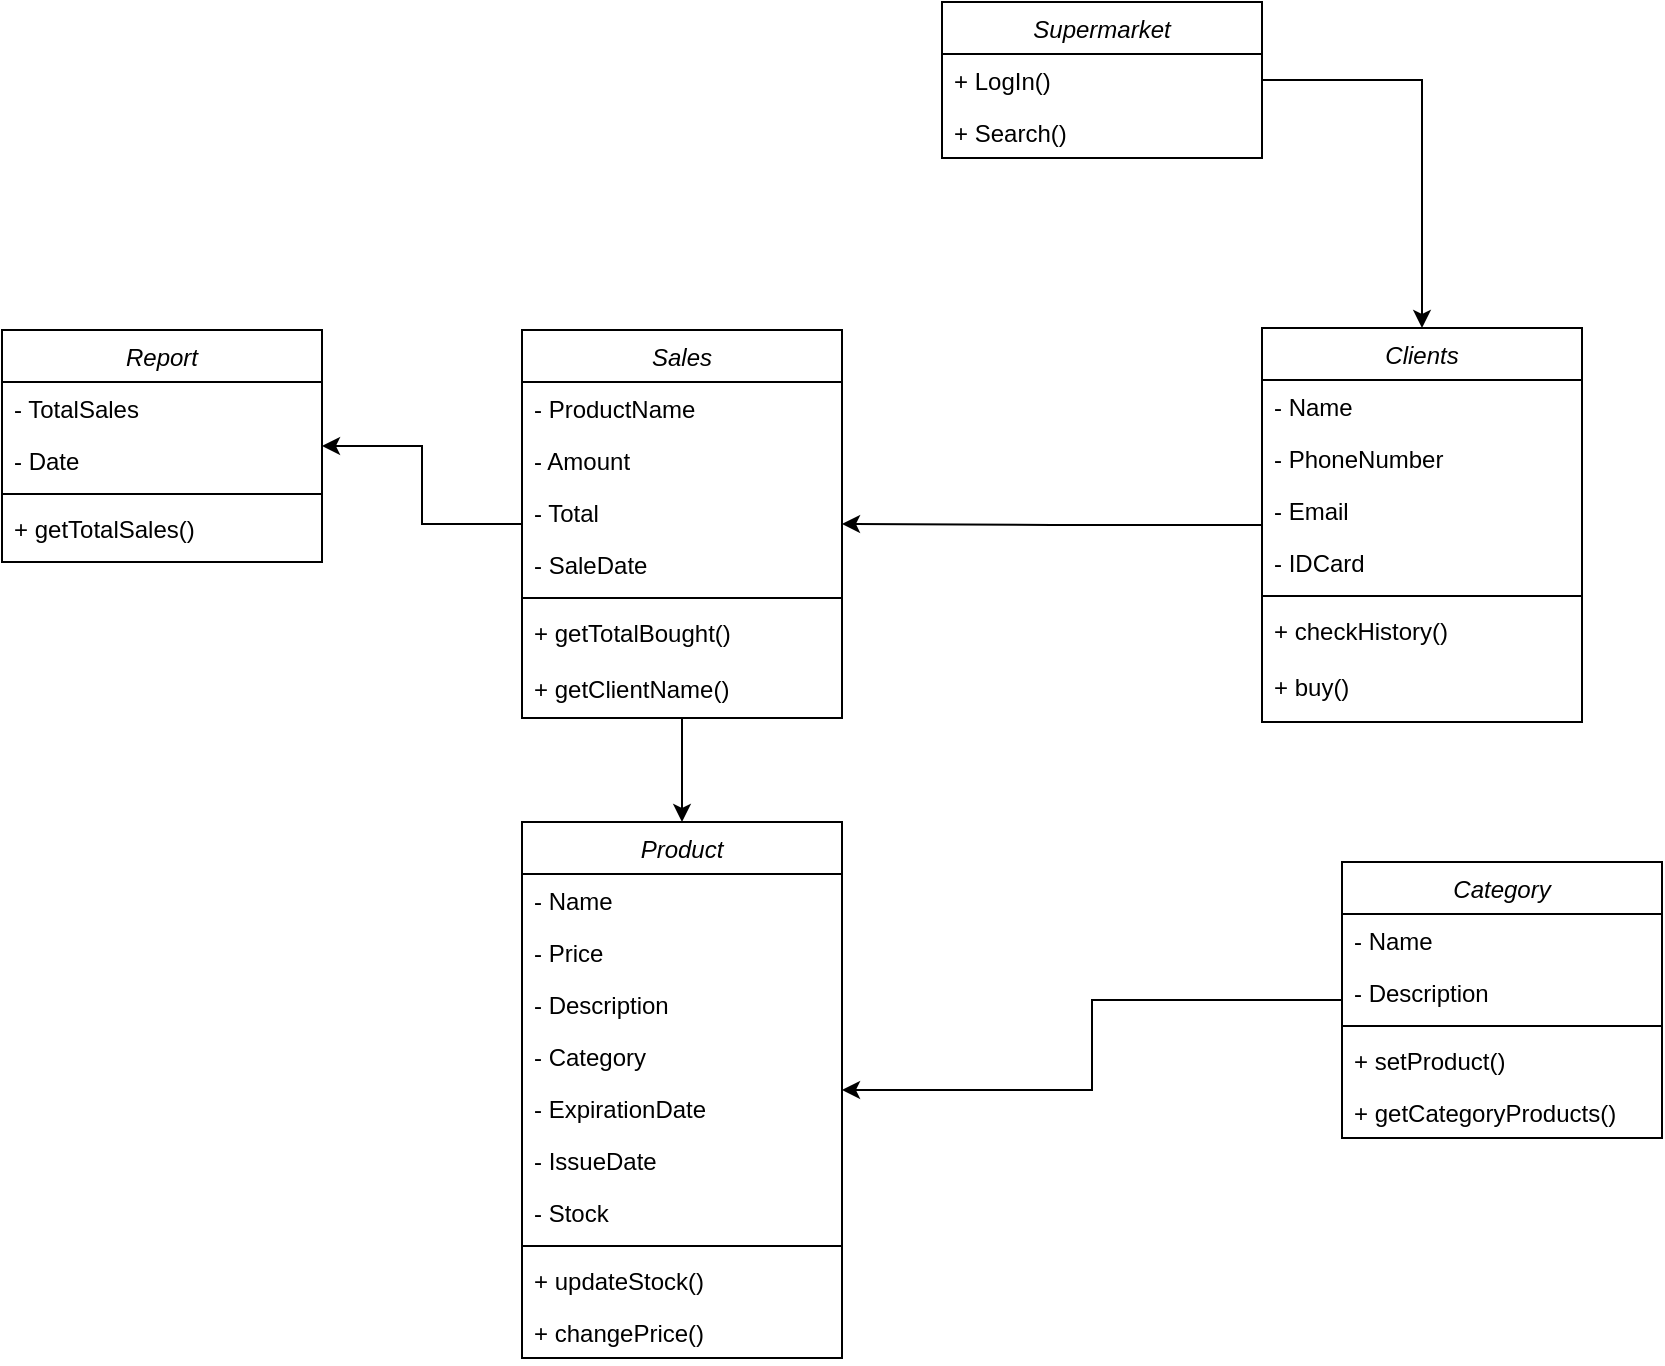 <mxfile version="26.1.1">
  <diagram id="C5RBs43oDa-KdzZeNtuy" name="Page-1">
    <mxGraphModel dx="1877" dy="1697" grid="1" gridSize="10" guides="1" tooltips="1" connect="1" arrows="1" fold="1" page="1" pageScale="1" pageWidth="827" pageHeight="1169" math="0" shadow="0">
      <root>
        <mxCell id="WIyWlLk6GJQsqaUBKTNV-0" />
        <mxCell id="WIyWlLk6GJQsqaUBKTNV-1" parent="WIyWlLk6GJQsqaUBKTNV-0" />
        <mxCell id="zkfFHV4jXpPFQw0GAbJ--0" value="Product" style="swimlane;fontStyle=2;align=center;verticalAlign=top;childLayout=stackLayout;horizontal=1;startSize=26;horizontalStack=0;resizeParent=1;resizeLast=0;collapsible=1;marginBottom=0;rounded=0;shadow=0;strokeWidth=1;" parent="WIyWlLk6GJQsqaUBKTNV-1" vertex="1">
          <mxGeometry x="100" y="180" width="160" height="268" as="geometry">
            <mxRectangle x="230" y="140" width="160" height="26" as="alternateBounds" />
          </mxGeometry>
        </mxCell>
        <mxCell id="zkfFHV4jXpPFQw0GAbJ--1" value="- Name" style="text;align=left;verticalAlign=top;spacingLeft=4;spacingRight=4;overflow=hidden;rotatable=0;points=[[0,0.5],[1,0.5]];portConstraint=eastwest;" parent="zkfFHV4jXpPFQw0GAbJ--0" vertex="1">
          <mxGeometry y="26" width="160" height="26" as="geometry" />
        </mxCell>
        <mxCell id="zkfFHV4jXpPFQw0GAbJ--2" value="- Price" style="text;align=left;verticalAlign=top;spacingLeft=4;spacingRight=4;overflow=hidden;rotatable=0;points=[[0,0.5],[1,0.5]];portConstraint=eastwest;rounded=0;shadow=0;html=0;" parent="zkfFHV4jXpPFQw0GAbJ--0" vertex="1">
          <mxGeometry y="52" width="160" height="26" as="geometry" />
        </mxCell>
        <mxCell id="zkfFHV4jXpPFQw0GAbJ--3" value="- Description" style="text;align=left;verticalAlign=top;spacingLeft=4;spacingRight=4;overflow=hidden;rotatable=0;points=[[0,0.5],[1,0.5]];portConstraint=eastwest;rounded=0;shadow=0;html=0;" parent="zkfFHV4jXpPFQw0GAbJ--0" vertex="1">
          <mxGeometry y="78" width="160" height="26" as="geometry" />
        </mxCell>
        <mxCell id="GivlNUBnuzNj-1riNzLu-16" value="- Category" style="text;align=left;verticalAlign=top;spacingLeft=4;spacingRight=4;overflow=hidden;rotatable=0;points=[[0,0.5],[1,0.5]];portConstraint=eastwest;rounded=0;shadow=0;html=0;" vertex="1" parent="zkfFHV4jXpPFQw0GAbJ--0">
          <mxGeometry y="104" width="160" height="26" as="geometry" />
        </mxCell>
        <mxCell id="GivlNUBnuzNj-1riNzLu-4" value="- ExpirationDate" style="text;align=left;verticalAlign=top;spacingLeft=4;spacingRight=4;overflow=hidden;rotatable=0;points=[[0,0.5],[1,0.5]];portConstraint=eastwest;rounded=0;shadow=0;html=0;" vertex="1" parent="zkfFHV4jXpPFQw0GAbJ--0">
          <mxGeometry y="130" width="160" height="26" as="geometry" />
        </mxCell>
        <mxCell id="GivlNUBnuzNj-1riNzLu-5" value="- IssueDate" style="text;align=left;verticalAlign=top;spacingLeft=4;spacingRight=4;overflow=hidden;rotatable=0;points=[[0,0.5],[1,0.5]];portConstraint=eastwest;rounded=0;shadow=0;html=0;" vertex="1" parent="zkfFHV4jXpPFQw0GAbJ--0">
          <mxGeometry y="156" width="160" height="26" as="geometry" />
        </mxCell>
        <mxCell id="GivlNUBnuzNj-1riNzLu-27" value="- Stock" style="text;align=left;verticalAlign=top;spacingLeft=4;spacingRight=4;overflow=hidden;rotatable=0;points=[[0,0.5],[1,0.5]];portConstraint=eastwest;" vertex="1" parent="zkfFHV4jXpPFQw0GAbJ--0">
          <mxGeometry y="182" width="160" height="26" as="geometry" />
        </mxCell>
        <mxCell id="zkfFHV4jXpPFQw0GAbJ--4" value="" style="line;html=1;strokeWidth=1;align=left;verticalAlign=middle;spacingTop=-1;spacingLeft=3;spacingRight=3;rotatable=0;labelPosition=right;points=[];portConstraint=eastwest;" parent="zkfFHV4jXpPFQw0GAbJ--0" vertex="1">
          <mxGeometry y="208" width="160" height="8" as="geometry" />
        </mxCell>
        <mxCell id="zkfFHV4jXpPFQw0GAbJ--5" value="+ updateStock()" style="text;align=left;verticalAlign=top;spacingLeft=4;spacingRight=4;overflow=hidden;rotatable=0;points=[[0,0.5],[1,0.5]];portConstraint=eastwest;" parent="zkfFHV4jXpPFQw0GAbJ--0" vertex="1">
          <mxGeometry y="216" width="160" height="26" as="geometry" />
        </mxCell>
        <mxCell id="GivlNUBnuzNj-1riNzLu-49" value="+ changePrice()" style="text;align=left;verticalAlign=top;spacingLeft=4;spacingRight=4;overflow=hidden;rotatable=0;points=[[0,0.5],[1,0.5]];portConstraint=eastwest;" vertex="1" parent="zkfFHV4jXpPFQw0GAbJ--0">
          <mxGeometry y="242" width="160" height="26" as="geometry" />
        </mxCell>
        <mxCell id="GivlNUBnuzNj-1riNzLu-59" style="edgeStyle=orthogonalEdgeStyle;rounded=0;orthogonalLoop=1;jettySize=auto;html=1;" edge="1" parent="WIyWlLk6GJQsqaUBKTNV-1" source="GivlNUBnuzNj-1riNzLu-7" target="zkfFHV4jXpPFQw0GAbJ--0">
          <mxGeometry relative="1" as="geometry" />
        </mxCell>
        <mxCell id="GivlNUBnuzNj-1riNzLu-7" value="Category" style="swimlane;fontStyle=2;align=center;verticalAlign=top;childLayout=stackLayout;horizontal=1;startSize=26;horizontalStack=0;resizeParent=1;resizeLast=0;collapsible=1;marginBottom=0;rounded=0;shadow=0;strokeWidth=1;" vertex="1" parent="WIyWlLk6GJQsqaUBKTNV-1">
          <mxGeometry x="510" y="200" width="160" height="138" as="geometry">
            <mxRectangle x="230" y="140" width="160" height="26" as="alternateBounds" />
          </mxGeometry>
        </mxCell>
        <mxCell id="GivlNUBnuzNj-1riNzLu-8" value="- Name" style="text;align=left;verticalAlign=top;spacingLeft=4;spacingRight=4;overflow=hidden;rotatable=0;points=[[0,0.5],[1,0.5]];portConstraint=eastwest;" vertex="1" parent="GivlNUBnuzNj-1riNzLu-7">
          <mxGeometry y="26" width="160" height="26" as="geometry" />
        </mxCell>
        <mxCell id="GivlNUBnuzNj-1riNzLu-15" value="- Description" style="text;align=left;verticalAlign=top;spacingLeft=4;spacingRight=4;overflow=hidden;rotatable=0;points=[[0,0.5],[1,0.5]];portConstraint=eastwest;" vertex="1" parent="GivlNUBnuzNj-1riNzLu-7">
          <mxGeometry y="52" width="160" height="26" as="geometry" />
        </mxCell>
        <mxCell id="GivlNUBnuzNj-1riNzLu-13" value="" style="line;html=1;strokeWidth=1;align=left;verticalAlign=middle;spacingTop=-1;spacingLeft=3;spacingRight=3;rotatable=0;labelPosition=right;points=[];portConstraint=eastwest;" vertex="1" parent="GivlNUBnuzNj-1riNzLu-7">
          <mxGeometry y="78" width="160" height="8" as="geometry" />
        </mxCell>
        <mxCell id="GivlNUBnuzNj-1riNzLu-14" value="+ setProduct()" style="text;align=left;verticalAlign=top;spacingLeft=4;spacingRight=4;overflow=hidden;rotatable=0;points=[[0,0.5],[1,0.5]];portConstraint=eastwest;" vertex="1" parent="GivlNUBnuzNj-1riNzLu-7">
          <mxGeometry y="86" width="160" height="26" as="geometry" />
        </mxCell>
        <mxCell id="GivlNUBnuzNj-1riNzLu-20" value="+ getCategoryProducts()" style="text;align=left;verticalAlign=top;spacingLeft=4;spacingRight=4;overflow=hidden;rotatable=0;points=[[0,0.5],[1,0.5]];portConstraint=eastwest;" vertex="1" parent="GivlNUBnuzNj-1riNzLu-7">
          <mxGeometry y="112" width="160" height="26" as="geometry" />
        </mxCell>
        <mxCell id="GivlNUBnuzNj-1riNzLu-21" value="Supermarket" style="swimlane;fontStyle=2;align=center;verticalAlign=top;childLayout=stackLayout;horizontal=1;startSize=26;horizontalStack=0;resizeParent=1;resizeLast=0;collapsible=1;marginBottom=0;rounded=0;shadow=0;strokeWidth=1;" vertex="1" parent="WIyWlLk6GJQsqaUBKTNV-1">
          <mxGeometry x="310" y="-230" width="160" height="78" as="geometry">
            <mxRectangle x="230" y="140" width="160" height="26" as="alternateBounds" />
          </mxGeometry>
        </mxCell>
        <mxCell id="GivlNUBnuzNj-1riNzLu-41" value="+ LogIn()" style="text;align=left;verticalAlign=top;spacingLeft=4;spacingRight=4;overflow=hidden;rotatable=0;points=[[0,0.5],[1,0.5]];portConstraint=eastwest;" vertex="1" parent="GivlNUBnuzNj-1riNzLu-21">
          <mxGeometry y="26" width="160" height="26" as="geometry" />
        </mxCell>
        <mxCell id="GivlNUBnuzNj-1riNzLu-26" value="+ Search()" style="text;align=left;verticalAlign=top;spacingLeft=4;spacingRight=4;overflow=hidden;rotatable=0;points=[[0,0.5],[1,0.5]];portConstraint=eastwest;" vertex="1" parent="GivlNUBnuzNj-1riNzLu-21">
          <mxGeometry y="52" width="160" height="26" as="geometry" />
        </mxCell>
        <mxCell id="GivlNUBnuzNj-1riNzLu-62" style="edgeStyle=orthogonalEdgeStyle;rounded=0;orthogonalLoop=1;jettySize=auto;html=1;" edge="1" parent="WIyWlLk6GJQsqaUBKTNV-1" source="GivlNUBnuzNj-1riNzLu-31" target="GivlNUBnuzNj-1riNzLu-51">
          <mxGeometry relative="1" as="geometry" />
        </mxCell>
        <mxCell id="GivlNUBnuzNj-1riNzLu-31" value="Clients" style="swimlane;fontStyle=2;align=center;verticalAlign=top;childLayout=stackLayout;horizontal=1;startSize=26;horizontalStack=0;resizeParent=1;resizeLast=0;collapsible=1;marginBottom=0;rounded=0;shadow=0;strokeWidth=1;" vertex="1" parent="WIyWlLk6GJQsqaUBKTNV-1">
          <mxGeometry x="470" y="-67" width="160" height="197" as="geometry">
            <mxRectangle x="230" y="140" width="160" height="26" as="alternateBounds" />
          </mxGeometry>
        </mxCell>
        <mxCell id="GivlNUBnuzNj-1riNzLu-32" value="- Name" style="text;align=left;verticalAlign=top;spacingLeft=4;spacingRight=4;overflow=hidden;rotatable=0;points=[[0,0.5],[1,0.5]];portConstraint=eastwest;" vertex="1" parent="GivlNUBnuzNj-1riNzLu-31">
          <mxGeometry y="26" width="160" height="26" as="geometry" />
        </mxCell>
        <mxCell id="GivlNUBnuzNj-1riNzLu-33" value="- PhoneNumber" style="text;align=left;verticalAlign=top;spacingLeft=4;spacingRight=4;overflow=hidden;rotatable=0;points=[[0,0.5],[1,0.5]];portConstraint=eastwest;rounded=0;shadow=0;html=0;" vertex="1" parent="GivlNUBnuzNj-1riNzLu-31">
          <mxGeometry y="52" width="160" height="26" as="geometry" />
        </mxCell>
        <mxCell id="GivlNUBnuzNj-1riNzLu-34" value="- Email" style="text;align=left;verticalAlign=top;spacingLeft=4;spacingRight=4;overflow=hidden;rotatable=0;points=[[0,0.5],[1,0.5]];portConstraint=eastwest;rounded=0;shadow=0;html=0;" vertex="1" parent="GivlNUBnuzNj-1riNzLu-31">
          <mxGeometry y="78" width="160" height="26" as="geometry" />
        </mxCell>
        <mxCell id="GivlNUBnuzNj-1riNzLu-74" value="- IDCard" style="text;align=left;verticalAlign=top;spacingLeft=4;spacingRight=4;overflow=hidden;rotatable=0;points=[[0,0.5],[1,0.5]];portConstraint=eastwest;rounded=0;shadow=0;html=0;" vertex="1" parent="GivlNUBnuzNj-1riNzLu-31">
          <mxGeometry y="104" width="160" height="26" as="geometry" />
        </mxCell>
        <mxCell id="GivlNUBnuzNj-1riNzLu-39" value="" style="line;html=1;strokeWidth=1;align=left;verticalAlign=middle;spacingTop=-1;spacingLeft=3;spacingRight=3;rotatable=0;labelPosition=right;points=[];portConstraint=eastwest;" vertex="1" parent="GivlNUBnuzNj-1riNzLu-31">
          <mxGeometry y="130" width="160" height="8" as="geometry" />
        </mxCell>
        <mxCell id="GivlNUBnuzNj-1riNzLu-50" value="+ checkHistory()" style="text;align=left;verticalAlign=top;spacingLeft=4;spacingRight=4;overflow=hidden;rotatable=0;points=[[0,0.5],[1,0.5]];portConstraint=eastwest;" vertex="1" parent="GivlNUBnuzNj-1riNzLu-31">
          <mxGeometry y="138" width="160" height="28" as="geometry" />
        </mxCell>
        <mxCell id="GivlNUBnuzNj-1riNzLu-60" value="+ buy()" style="text;align=left;verticalAlign=top;spacingLeft=4;spacingRight=4;overflow=hidden;rotatable=0;points=[[0,0.5],[1,0.5]];portConstraint=eastwest;" vertex="1" parent="GivlNUBnuzNj-1riNzLu-31">
          <mxGeometry y="166" width="160" height="28" as="geometry" />
        </mxCell>
        <mxCell id="GivlNUBnuzNj-1riNzLu-64" style="edgeStyle=orthogonalEdgeStyle;rounded=0;orthogonalLoop=1;jettySize=auto;html=1;" edge="1" parent="WIyWlLk6GJQsqaUBKTNV-1" source="GivlNUBnuzNj-1riNzLu-51" target="zkfFHV4jXpPFQw0GAbJ--0">
          <mxGeometry relative="1" as="geometry" />
        </mxCell>
        <mxCell id="GivlNUBnuzNj-1riNzLu-73" style="edgeStyle=orthogonalEdgeStyle;rounded=0;orthogonalLoop=1;jettySize=auto;html=1;" edge="1" parent="WIyWlLk6GJQsqaUBKTNV-1" source="GivlNUBnuzNj-1riNzLu-51" target="GivlNUBnuzNj-1riNzLu-65">
          <mxGeometry relative="1" as="geometry" />
        </mxCell>
        <mxCell id="GivlNUBnuzNj-1riNzLu-51" value="Sales" style="swimlane;fontStyle=2;align=center;verticalAlign=top;childLayout=stackLayout;horizontal=1;startSize=26;horizontalStack=0;resizeParent=1;resizeLast=0;collapsible=1;marginBottom=0;rounded=0;shadow=0;strokeWidth=1;" vertex="1" parent="WIyWlLk6GJQsqaUBKTNV-1">
          <mxGeometry x="100" y="-66" width="160" height="194" as="geometry">
            <mxRectangle x="230" y="140" width="160" height="26" as="alternateBounds" />
          </mxGeometry>
        </mxCell>
        <mxCell id="GivlNUBnuzNj-1riNzLu-52" value="- ProductName" style="text;align=left;verticalAlign=top;spacingLeft=4;spacingRight=4;overflow=hidden;rotatable=0;points=[[0,0.5],[1,0.5]];portConstraint=eastwest;" vertex="1" parent="GivlNUBnuzNj-1riNzLu-51">
          <mxGeometry y="26" width="160" height="26" as="geometry" />
        </mxCell>
        <mxCell id="GivlNUBnuzNj-1riNzLu-53" value="- Amount" style="text;align=left;verticalAlign=top;spacingLeft=4;spacingRight=4;overflow=hidden;rotatable=0;points=[[0,0.5],[1,0.5]];portConstraint=eastwest;rounded=0;shadow=0;html=0;" vertex="1" parent="GivlNUBnuzNj-1riNzLu-51">
          <mxGeometry y="52" width="160" height="26" as="geometry" />
        </mxCell>
        <mxCell id="GivlNUBnuzNj-1riNzLu-54" value="- Total" style="text;align=left;verticalAlign=top;spacingLeft=4;spacingRight=4;overflow=hidden;rotatable=0;points=[[0,0.5],[1,0.5]];portConstraint=eastwest;rounded=0;shadow=0;html=0;" vertex="1" parent="GivlNUBnuzNj-1riNzLu-51">
          <mxGeometry y="78" width="160" height="26" as="geometry" />
        </mxCell>
        <mxCell id="GivlNUBnuzNj-1riNzLu-72" value="- SaleDate" style="text;align=left;verticalAlign=top;spacingLeft=4;spacingRight=4;overflow=hidden;rotatable=0;points=[[0,0.5],[1,0.5]];portConstraint=eastwest;rounded=0;shadow=0;html=0;" vertex="1" parent="GivlNUBnuzNj-1riNzLu-51">
          <mxGeometry y="104" width="160" height="26" as="geometry" />
        </mxCell>
        <mxCell id="GivlNUBnuzNj-1riNzLu-55" value="" style="line;html=1;strokeWidth=1;align=left;verticalAlign=middle;spacingTop=-1;spacingLeft=3;spacingRight=3;rotatable=0;labelPosition=right;points=[];portConstraint=eastwest;" vertex="1" parent="GivlNUBnuzNj-1riNzLu-51">
          <mxGeometry y="130" width="160" height="8" as="geometry" />
        </mxCell>
        <mxCell id="GivlNUBnuzNj-1riNzLu-56" value="+ getTotalBought()" style="text;align=left;verticalAlign=top;spacingLeft=4;spacingRight=4;overflow=hidden;rotatable=0;points=[[0,0.5],[1,0.5]];portConstraint=eastwest;" vertex="1" parent="GivlNUBnuzNj-1riNzLu-51">
          <mxGeometry y="138" width="160" height="28" as="geometry" />
        </mxCell>
        <mxCell id="GivlNUBnuzNj-1riNzLu-57" value="+ getClientName()" style="text;align=left;verticalAlign=top;spacingLeft=4;spacingRight=4;overflow=hidden;rotatable=0;points=[[0,0.5],[1,0.5]];portConstraint=eastwest;" vertex="1" parent="GivlNUBnuzNj-1riNzLu-51">
          <mxGeometry y="166" width="160" height="28" as="geometry" />
        </mxCell>
        <mxCell id="GivlNUBnuzNj-1riNzLu-65" value="Report" style="swimlane;fontStyle=2;align=center;verticalAlign=top;childLayout=stackLayout;horizontal=1;startSize=26;horizontalStack=0;resizeParent=1;resizeLast=0;collapsible=1;marginBottom=0;rounded=0;shadow=0;strokeWidth=1;" vertex="1" parent="WIyWlLk6GJQsqaUBKTNV-1">
          <mxGeometry x="-160" y="-66" width="160" height="116" as="geometry">
            <mxRectangle x="230" y="140" width="160" height="26" as="alternateBounds" />
          </mxGeometry>
        </mxCell>
        <mxCell id="GivlNUBnuzNj-1riNzLu-66" value="- TotalSales" style="text;align=left;verticalAlign=top;spacingLeft=4;spacingRight=4;overflow=hidden;rotatable=0;points=[[0,0.5],[1,0.5]];portConstraint=eastwest;" vertex="1" parent="GivlNUBnuzNj-1riNzLu-65">
          <mxGeometry y="26" width="160" height="26" as="geometry" />
        </mxCell>
        <mxCell id="GivlNUBnuzNj-1riNzLu-67" value="- Date" style="text;align=left;verticalAlign=top;spacingLeft=4;spacingRight=4;overflow=hidden;rotatable=0;points=[[0,0.5],[1,0.5]];portConstraint=eastwest;rounded=0;shadow=0;html=0;" vertex="1" parent="GivlNUBnuzNj-1riNzLu-65">
          <mxGeometry y="52" width="160" height="26" as="geometry" />
        </mxCell>
        <mxCell id="GivlNUBnuzNj-1riNzLu-69" value="" style="line;html=1;strokeWidth=1;align=left;verticalAlign=middle;spacingTop=-1;spacingLeft=3;spacingRight=3;rotatable=0;labelPosition=right;points=[];portConstraint=eastwest;" vertex="1" parent="GivlNUBnuzNj-1riNzLu-65">
          <mxGeometry y="78" width="160" height="8" as="geometry" />
        </mxCell>
        <mxCell id="GivlNUBnuzNj-1riNzLu-70" value="+ getTotalSales()" style="text;align=left;verticalAlign=top;spacingLeft=4;spacingRight=4;overflow=hidden;rotatable=0;points=[[0,0.5],[1,0.5]];portConstraint=eastwest;" vertex="1" parent="GivlNUBnuzNj-1riNzLu-65">
          <mxGeometry y="86" width="160" height="28" as="geometry" />
        </mxCell>
        <mxCell id="GivlNUBnuzNj-1riNzLu-75" style="edgeStyle=orthogonalEdgeStyle;rounded=0;orthogonalLoop=1;jettySize=auto;html=1;" edge="1" parent="WIyWlLk6GJQsqaUBKTNV-1" source="GivlNUBnuzNj-1riNzLu-41" target="GivlNUBnuzNj-1riNzLu-31">
          <mxGeometry relative="1" as="geometry" />
        </mxCell>
      </root>
    </mxGraphModel>
  </diagram>
</mxfile>

